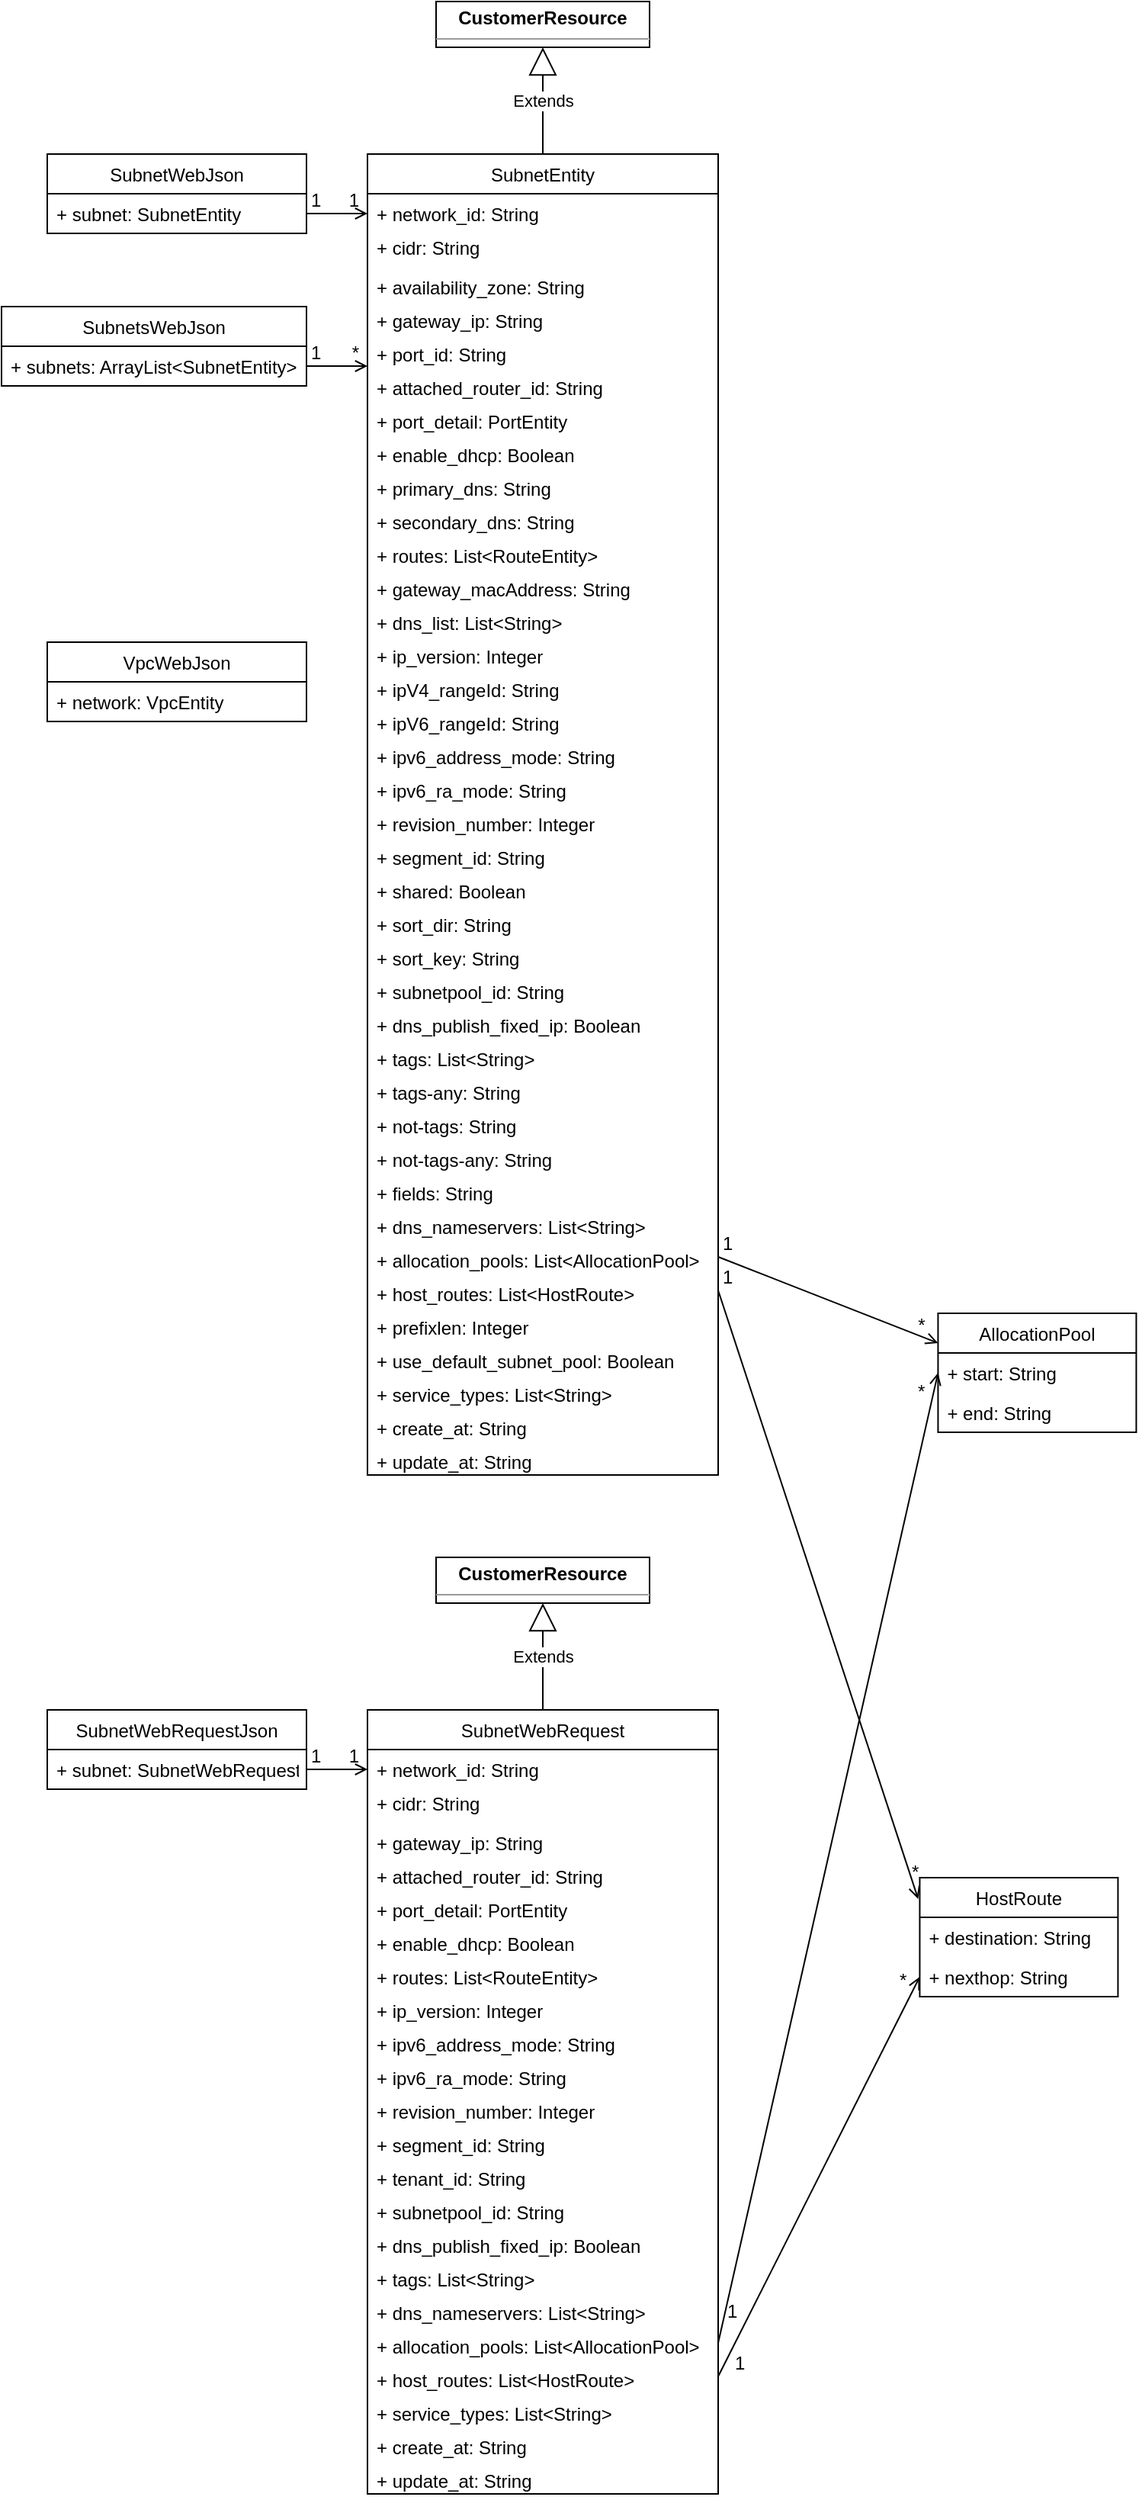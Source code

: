 <mxfile version="13.8.7" type="github">
  <diagram id="juzcoO5aMXoIAjG5bAuT" name="Page-1">
    <mxGraphModel dx="728" dy="665" grid="1" gridSize="10" guides="1" tooltips="1" connect="1" arrows="1" fold="1" page="1" pageScale="1" pageWidth="850" pageHeight="1100" math="0" shadow="0">
      <root>
        <mxCell id="0" />
        <mxCell id="1" parent="0" />
        <mxCell id="K4UiaTiZzuQG-6o3cde9-1" value="SubnetEntity" style="swimlane;fontStyle=0;childLayout=stackLayout;horizontal=1;startSize=26;fillColor=none;horizontalStack=0;resizeParent=1;resizeParentMax=0;resizeLast=0;collapsible=1;marginBottom=0;" parent="1" vertex="1">
          <mxGeometry x="290" y="120" width="230" height="866" as="geometry">
            <mxRectangle x="290" y="120" width="80" height="26" as="alternateBounds" />
          </mxGeometry>
        </mxCell>
        <mxCell id="K4UiaTiZzuQG-6o3cde9-4" value="+ network_id: String&#xa;" style="text;strokeColor=none;fillColor=none;align=left;verticalAlign=top;spacingLeft=4;spacingRight=4;overflow=hidden;rotatable=0;points=[[0,0.5],[1,0.5]];portConstraint=eastwest;" parent="K4UiaTiZzuQG-6o3cde9-1" vertex="1">
          <mxGeometry y="26" width="230" height="22" as="geometry" />
        </mxCell>
        <mxCell id="K4UiaTiZzuQG-6o3cde9-2" value="+ cidr: String" style="text;strokeColor=none;fillColor=none;align=left;verticalAlign=top;spacingLeft=4;spacingRight=4;overflow=hidden;rotatable=0;points=[[0,0.5],[1,0.5]];portConstraint=eastwest;" parent="K4UiaTiZzuQG-6o3cde9-1" vertex="1">
          <mxGeometry y="48" width="230" height="26" as="geometry" />
        </mxCell>
        <mxCell id="K4UiaTiZzuQG-6o3cde9-18" value="+ availability_zone: String&#xa;" style="text;strokeColor=none;fillColor=none;align=left;verticalAlign=top;spacingLeft=4;spacingRight=4;overflow=hidden;rotatable=0;points=[[0,0.5],[1,0.5]];portConstraint=eastwest;" parent="K4UiaTiZzuQG-6o3cde9-1" vertex="1">
          <mxGeometry y="74" width="230" height="22" as="geometry" />
        </mxCell>
        <mxCell id="K4UiaTiZzuQG-6o3cde9-17" value="+ gateway_ip: String&#xa;" style="text;strokeColor=none;fillColor=none;align=left;verticalAlign=top;spacingLeft=4;spacingRight=4;overflow=hidden;rotatable=0;points=[[0,0.5],[1,0.5]];portConstraint=eastwest;" parent="K4UiaTiZzuQG-6o3cde9-1" vertex="1">
          <mxGeometry y="96" width="230" height="22" as="geometry" />
        </mxCell>
        <mxCell id="K4UiaTiZzuQG-6o3cde9-5" value="+ port_id: String&#xa;" style="text;strokeColor=none;fillColor=none;align=left;verticalAlign=top;spacingLeft=4;spacingRight=4;overflow=hidden;rotatable=0;points=[[0,0.5],[1,0.5]];portConstraint=eastwest;" parent="K4UiaTiZzuQG-6o3cde9-1" vertex="1">
          <mxGeometry y="118" width="230" height="22" as="geometry" />
        </mxCell>
        <mxCell id="K4UiaTiZzuQG-6o3cde9-6" value="+ attached_router_id: String&#xa;" style="text;strokeColor=none;fillColor=none;align=left;verticalAlign=top;spacingLeft=4;spacingRight=4;overflow=hidden;rotatable=0;points=[[0,0.5],[1,0.5]];portConstraint=eastwest;" parent="K4UiaTiZzuQG-6o3cde9-1" vertex="1">
          <mxGeometry y="140" width="230" height="22" as="geometry" />
        </mxCell>
        <mxCell id="K4UiaTiZzuQG-6o3cde9-7" value="+ port_detail: PortEntity&#xa;" style="text;strokeColor=none;fillColor=none;align=left;verticalAlign=top;spacingLeft=4;spacingRight=4;overflow=hidden;rotatable=0;points=[[0,0.5],[1,0.5]];portConstraint=eastwest;" parent="K4UiaTiZzuQG-6o3cde9-1" vertex="1">
          <mxGeometry y="162" width="230" height="22" as="geometry" />
        </mxCell>
        <mxCell id="K4UiaTiZzuQG-6o3cde9-19" value="+ enable_dhcp: Boolean&#xa;" style="text;strokeColor=none;fillColor=none;align=left;verticalAlign=top;spacingLeft=4;spacingRight=4;overflow=hidden;rotatable=0;points=[[0,0.5],[1,0.5]];portConstraint=eastwest;" parent="K4UiaTiZzuQG-6o3cde9-1" vertex="1">
          <mxGeometry y="184" width="230" height="22" as="geometry" />
        </mxCell>
        <mxCell id="K4UiaTiZzuQG-6o3cde9-8" value="+ primary_dns: String&#xa;" style="text;strokeColor=none;fillColor=none;align=left;verticalAlign=top;spacingLeft=4;spacingRight=4;overflow=hidden;rotatable=0;points=[[0,0.5],[1,0.5]];portConstraint=eastwest;" parent="K4UiaTiZzuQG-6o3cde9-1" vertex="1">
          <mxGeometry y="206" width="230" height="22" as="geometry" />
        </mxCell>
        <mxCell id="K4UiaTiZzuQG-6o3cde9-9" value="+ secondary_dns: String&#xa;" style="text;strokeColor=none;fillColor=none;align=left;verticalAlign=top;spacingLeft=4;spacingRight=4;overflow=hidden;rotatable=0;points=[[0,0.5],[1,0.5]];portConstraint=eastwest;" parent="K4UiaTiZzuQG-6o3cde9-1" vertex="1">
          <mxGeometry y="228" width="230" height="22" as="geometry" />
        </mxCell>
        <mxCell id="K4UiaTiZzuQG-6o3cde9-10" value="+ routes: List&lt;RouteEntity&gt;&#xa;" style="text;strokeColor=none;fillColor=none;align=left;verticalAlign=top;spacingLeft=4;spacingRight=4;overflow=hidden;rotatable=0;points=[[0,0.5],[1,0.5]];portConstraint=eastwest;" parent="K4UiaTiZzuQG-6o3cde9-1" vertex="1">
          <mxGeometry y="250" width="230" height="22" as="geometry" />
        </mxCell>
        <mxCell id="K4UiaTiZzuQG-6o3cde9-11" value="+ gateway_macAddress: String&#xa;" style="text;strokeColor=none;fillColor=none;align=left;verticalAlign=top;spacingLeft=4;spacingRight=4;overflow=hidden;rotatable=0;points=[[0,0.5],[1,0.5]];portConstraint=eastwest;" parent="K4UiaTiZzuQG-6o3cde9-1" vertex="1">
          <mxGeometry y="272" width="230" height="22" as="geometry" />
        </mxCell>
        <mxCell id="K4UiaTiZzuQG-6o3cde9-12" value="+ dns_list: List&lt;String&gt;" style="text;strokeColor=none;fillColor=none;align=left;verticalAlign=top;spacingLeft=4;spacingRight=4;overflow=hidden;rotatable=0;points=[[0,0.5],[1,0.5]];portConstraint=eastwest;" parent="K4UiaTiZzuQG-6o3cde9-1" vertex="1">
          <mxGeometry y="294" width="230" height="22" as="geometry" />
        </mxCell>
        <mxCell id="K4UiaTiZzuQG-6o3cde9-13" value="+ ip_version: Integer&#xa;" style="text;strokeColor=none;fillColor=none;align=left;verticalAlign=top;spacingLeft=4;spacingRight=4;overflow=hidden;rotatable=0;points=[[0,0.5],[1,0.5]];portConstraint=eastwest;" parent="K4UiaTiZzuQG-6o3cde9-1" vertex="1">
          <mxGeometry y="316" width="230" height="22" as="geometry" />
        </mxCell>
        <mxCell id="K4UiaTiZzuQG-6o3cde9-14" value="+ ipV4_rangeId: String&#xa;" style="text;strokeColor=none;fillColor=none;align=left;verticalAlign=top;spacingLeft=4;spacingRight=4;overflow=hidden;rotatable=0;points=[[0,0.5],[1,0.5]];portConstraint=eastwest;" parent="K4UiaTiZzuQG-6o3cde9-1" vertex="1">
          <mxGeometry y="338" width="230" height="22" as="geometry" />
        </mxCell>
        <mxCell id="K4UiaTiZzuQG-6o3cde9-15" value="+ ipV6_rangeId: String&#xa;" style="text;strokeColor=none;fillColor=none;align=left;verticalAlign=top;spacingLeft=4;spacingRight=4;overflow=hidden;rotatable=0;points=[[0,0.5],[1,0.5]];portConstraint=eastwest;" parent="K4UiaTiZzuQG-6o3cde9-1" vertex="1">
          <mxGeometry y="360" width="230" height="22" as="geometry" />
        </mxCell>
        <mxCell id="K4UiaTiZzuQG-6o3cde9-16" value="+ ipv6_address_mode: String&#xa;" style="text;strokeColor=none;fillColor=none;align=left;verticalAlign=top;spacingLeft=4;spacingRight=4;overflow=hidden;rotatable=0;points=[[0,0.5],[1,0.5]];portConstraint=eastwest;" parent="K4UiaTiZzuQG-6o3cde9-1" vertex="1">
          <mxGeometry y="382" width="230" height="22" as="geometry" />
        </mxCell>
        <mxCell id="K4UiaTiZzuQG-6o3cde9-20" value="+ ipv6_ra_mode: String&#xa;" style="text;strokeColor=none;fillColor=none;align=left;verticalAlign=top;spacingLeft=4;spacingRight=4;overflow=hidden;rotatable=0;points=[[0,0.5],[1,0.5]];portConstraint=eastwest;" parent="K4UiaTiZzuQG-6o3cde9-1" vertex="1">
          <mxGeometry y="404" width="230" height="22" as="geometry" />
        </mxCell>
        <mxCell id="K4UiaTiZzuQG-6o3cde9-21" value="+ revision_number: Integer&#xa;" style="text;strokeColor=none;fillColor=none;align=left;verticalAlign=top;spacingLeft=4;spacingRight=4;overflow=hidden;rotatable=0;points=[[0,0.5],[1,0.5]];portConstraint=eastwest;" parent="K4UiaTiZzuQG-6o3cde9-1" vertex="1">
          <mxGeometry y="426" width="230" height="22" as="geometry" />
        </mxCell>
        <mxCell id="K4UiaTiZzuQG-6o3cde9-26" value="+ segment_id: String&#xa;" style="text;strokeColor=none;fillColor=none;align=left;verticalAlign=top;spacingLeft=4;spacingRight=4;overflow=hidden;rotatable=0;points=[[0,0.5],[1,0.5]];portConstraint=eastwest;" parent="K4UiaTiZzuQG-6o3cde9-1" vertex="1">
          <mxGeometry y="448" width="230" height="22" as="geometry" />
        </mxCell>
        <mxCell id="K4UiaTiZzuQG-6o3cde9-25" value="+ shared: Boolean&#xa;" style="text;strokeColor=none;fillColor=none;align=left;verticalAlign=top;spacingLeft=4;spacingRight=4;overflow=hidden;rotatable=0;points=[[0,0.5],[1,0.5]];portConstraint=eastwest;" parent="K4UiaTiZzuQG-6o3cde9-1" vertex="1">
          <mxGeometry y="470" width="230" height="22" as="geometry" />
        </mxCell>
        <mxCell id="K4UiaTiZzuQG-6o3cde9-27" value="+ sort_dir: String" style="text;strokeColor=none;fillColor=none;align=left;verticalAlign=top;spacingLeft=4;spacingRight=4;overflow=hidden;rotatable=0;points=[[0,0.5],[1,0.5]];portConstraint=eastwest;" parent="K4UiaTiZzuQG-6o3cde9-1" vertex="1">
          <mxGeometry y="492" width="230" height="22" as="geometry" />
        </mxCell>
        <mxCell id="xZllou36-TDd7HDFL2I0-1" value="+ sort_key: String" style="text;strokeColor=none;fillColor=none;align=left;verticalAlign=top;spacingLeft=4;spacingRight=4;overflow=hidden;rotatable=0;points=[[0,0.5],[1,0.5]];portConstraint=eastwest;" vertex="1" parent="K4UiaTiZzuQG-6o3cde9-1">
          <mxGeometry y="514" width="230" height="22" as="geometry" />
        </mxCell>
        <mxCell id="K4UiaTiZzuQG-6o3cde9-28" value="+ subnetpool_id: String" style="text;strokeColor=none;fillColor=none;align=left;verticalAlign=top;spacingLeft=4;spacingRight=4;overflow=hidden;rotatable=0;points=[[0,0.5],[1,0.5]];portConstraint=eastwest;" parent="K4UiaTiZzuQG-6o3cde9-1" vertex="1">
          <mxGeometry y="536" width="230" height="22" as="geometry" />
        </mxCell>
        <mxCell id="xZllou36-TDd7HDFL2I0-2" value="+ dns_publish_fixed_ip: Boolean&#xa;" style="text;strokeColor=none;fillColor=none;align=left;verticalAlign=top;spacingLeft=4;spacingRight=4;overflow=hidden;rotatable=0;points=[[0,0.5],[1,0.5]];portConstraint=eastwest;" vertex="1" parent="K4UiaTiZzuQG-6o3cde9-1">
          <mxGeometry y="558" width="230" height="22" as="geometry" />
        </mxCell>
        <mxCell id="K4UiaTiZzuQG-6o3cde9-22" value="+ tags: List&lt;String&gt;&#xa;" style="text;strokeColor=none;fillColor=none;align=left;verticalAlign=top;spacingLeft=4;spacingRight=4;overflow=hidden;rotatable=0;points=[[0,0.5],[1,0.5]];portConstraint=eastwest;" parent="K4UiaTiZzuQG-6o3cde9-1" vertex="1">
          <mxGeometry y="580" width="230" height="22" as="geometry" />
        </mxCell>
        <mxCell id="xZllou36-TDd7HDFL2I0-3" value="+ tags-any: String&#xa;" style="text;strokeColor=none;fillColor=none;align=left;verticalAlign=top;spacingLeft=4;spacingRight=4;overflow=hidden;rotatable=0;points=[[0,0.5],[1,0.5]];portConstraint=eastwest;" vertex="1" parent="K4UiaTiZzuQG-6o3cde9-1">
          <mxGeometry y="602" width="230" height="22" as="geometry" />
        </mxCell>
        <mxCell id="xZllou36-TDd7HDFL2I0-4" value="+ not-tags: String&#xa;" style="text;strokeColor=none;fillColor=none;align=left;verticalAlign=top;spacingLeft=4;spacingRight=4;overflow=hidden;rotatable=0;points=[[0,0.5],[1,0.5]];portConstraint=eastwest;" vertex="1" parent="K4UiaTiZzuQG-6o3cde9-1">
          <mxGeometry y="624" width="230" height="22" as="geometry" />
        </mxCell>
        <mxCell id="xZllou36-TDd7HDFL2I0-5" value="+ not-tags-any: String&#xa;" style="text;strokeColor=none;fillColor=none;align=left;verticalAlign=top;spacingLeft=4;spacingRight=4;overflow=hidden;rotatable=0;points=[[0,0.5],[1,0.5]];portConstraint=eastwest;" vertex="1" parent="K4UiaTiZzuQG-6o3cde9-1">
          <mxGeometry y="646" width="230" height="22" as="geometry" />
        </mxCell>
        <mxCell id="xZllou36-TDd7HDFL2I0-6" value="+ fields: String&#xa;" style="text;strokeColor=none;fillColor=none;align=left;verticalAlign=top;spacingLeft=4;spacingRight=4;overflow=hidden;rotatable=0;points=[[0,0.5],[1,0.5]];portConstraint=eastwest;" vertex="1" parent="K4UiaTiZzuQG-6o3cde9-1">
          <mxGeometry y="668" width="230" height="22" as="geometry" />
        </mxCell>
        <mxCell id="xZllou36-TDd7HDFL2I0-7" value="+ dns_nameservers: List&lt;String&gt;&#xa;" style="text;strokeColor=none;fillColor=none;align=left;verticalAlign=top;spacingLeft=4;spacingRight=4;overflow=hidden;rotatable=0;points=[[0,0.5],[1,0.5]];portConstraint=eastwest;" vertex="1" parent="K4UiaTiZzuQG-6o3cde9-1">
          <mxGeometry y="690" width="230" height="22" as="geometry" />
        </mxCell>
        <mxCell id="xZllou36-TDd7HDFL2I0-8" value="+ allocation_pools: List&lt;AllocationPool&gt;&#xa;" style="text;strokeColor=none;fillColor=none;align=left;verticalAlign=top;spacingLeft=4;spacingRight=4;overflow=hidden;rotatable=0;points=[[0,0.5],[1,0.5]];portConstraint=eastwest;" vertex="1" parent="K4UiaTiZzuQG-6o3cde9-1">
          <mxGeometry y="712" width="230" height="22" as="geometry" />
        </mxCell>
        <mxCell id="xZllou36-TDd7HDFL2I0-9" value="+ host_routes: List&lt;HostRoute&gt;&#xa;" style="text;strokeColor=none;fillColor=none;align=left;verticalAlign=top;spacingLeft=4;spacingRight=4;overflow=hidden;rotatable=0;points=[[0,0.5],[1,0.5]];portConstraint=eastwest;" vertex="1" parent="K4UiaTiZzuQG-6o3cde9-1">
          <mxGeometry y="734" width="230" height="22" as="geometry" />
        </mxCell>
        <mxCell id="xZllou36-TDd7HDFL2I0-10" value="+ prefixlen: Integer&#xa;" style="text;strokeColor=none;fillColor=none;align=left;verticalAlign=top;spacingLeft=4;spacingRight=4;overflow=hidden;rotatable=0;points=[[0,0.5],[1,0.5]];portConstraint=eastwest;" vertex="1" parent="K4UiaTiZzuQG-6o3cde9-1">
          <mxGeometry y="756" width="230" height="22" as="geometry" />
        </mxCell>
        <mxCell id="xZllou36-TDd7HDFL2I0-11" value="+ use_default_subnet_pool: Boolean&#xa;" style="text;strokeColor=none;fillColor=none;align=left;verticalAlign=top;spacingLeft=4;spacingRight=4;overflow=hidden;rotatable=0;points=[[0,0.5],[1,0.5]];portConstraint=eastwest;" vertex="1" parent="K4UiaTiZzuQG-6o3cde9-1">
          <mxGeometry y="778" width="230" height="22" as="geometry" />
        </mxCell>
        <mxCell id="xZllou36-TDd7HDFL2I0-12" value="+ service_types: List&lt;String&gt;&#xa;" style="text;strokeColor=none;fillColor=none;align=left;verticalAlign=top;spacingLeft=4;spacingRight=4;overflow=hidden;rotatable=0;points=[[0,0.5],[1,0.5]];portConstraint=eastwest;" vertex="1" parent="K4UiaTiZzuQG-6o3cde9-1">
          <mxGeometry y="800" width="230" height="22" as="geometry" />
        </mxCell>
        <mxCell id="K4UiaTiZzuQG-6o3cde9-23" value="+ create_at: String&#xa;" style="text;strokeColor=none;fillColor=none;align=left;verticalAlign=top;spacingLeft=4;spacingRight=4;overflow=hidden;rotatable=0;points=[[0,0.5],[1,0.5]];portConstraint=eastwest;" parent="K4UiaTiZzuQG-6o3cde9-1" vertex="1">
          <mxGeometry y="822" width="230" height="22" as="geometry" />
        </mxCell>
        <mxCell id="K4UiaTiZzuQG-6o3cde9-24" value="+ update_at: String&#xa;" style="text;strokeColor=none;fillColor=none;align=left;verticalAlign=top;spacingLeft=4;spacingRight=4;overflow=hidden;rotatable=0;points=[[0,0.5],[1,0.5]];portConstraint=eastwest;" parent="K4UiaTiZzuQG-6o3cde9-1" vertex="1">
          <mxGeometry y="844" width="230" height="22" as="geometry" />
        </mxCell>
        <mxCell id="K4UiaTiZzuQG-6o3cde9-29" value="AllocationPool" style="swimlane;fontStyle=0;childLayout=stackLayout;horizontal=1;startSize=26;fillColor=none;horizontalStack=0;resizeParent=1;resizeParentMax=0;resizeLast=0;collapsible=1;marginBottom=0;" parent="1" vertex="1">
          <mxGeometry x="664.21" y="880" width="130" height="78" as="geometry">
            <mxRectangle x="530" y="300" width="130" height="26" as="alternateBounds" />
          </mxGeometry>
        </mxCell>
        <mxCell id="K4UiaTiZzuQG-6o3cde9-30" value="+ start: String" style="text;strokeColor=none;fillColor=none;align=left;verticalAlign=top;spacingLeft=4;spacingRight=4;overflow=hidden;rotatable=0;points=[[0,0.5],[1,0.5]];portConstraint=eastwest;" parent="K4UiaTiZzuQG-6o3cde9-29" vertex="1">
          <mxGeometry y="26" width="130" height="26" as="geometry" />
        </mxCell>
        <mxCell id="K4UiaTiZzuQG-6o3cde9-31" value="+ end: String" style="text;strokeColor=none;fillColor=none;align=left;verticalAlign=top;spacingLeft=4;spacingRight=4;overflow=hidden;rotatable=0;points=[[0,0.5],[1,0.5]];portConstraint=eastwest;" parent="K4UiaTiZzuQG-6o3cde9-29" vertex="1">
          <mxGeometry y="52" width="130" height="26" as="geometry" />
        </mxCell>
        <mxCell id="K4UiaTiZzuQG-6o3cde9-33" value="Extends" style="endArrow=block;endSize=16;endFill=0;html=1;exitX=0.5;exitY=0;exitDx=0;exitDy=0;entryX=0.5;entryY=1;entryDx=0;entryDy=0;" parent="1" source="K4UiaTiZzuQG-6o3cde9-1" edge="1" target="K4UiaTiZzuQG-6o3cde9-47">
          <mxGeometry width="160" relative="1" as="geometry">
            <mxPoint x="300" y="30" as="sourcePoint" />
            <mxPoint x="405" y="40" as="targetPoint" />
          </mxGeometry>
        </mxCell>
        <mxCell id="K4UiaTiZzuQG-6o3cde9-37" value="SubnetWebJson" style="swimlane;fontStyle=0;childLayout=stackLayout;horizontal=1;startSize=26;fillColor=none;horizontalStack=0;resizeParent=1;resizeParentMax=0;resizeLast=0;collapsible=1;marginBottom=0;" parent="1" vertex="1">
          <mxGeometry x="80" y="120" width="170" height="52" as="geometry" />
        </mxCell>
        <mxCell id="K4UiaTiZzuQG-6o3cde9-38" value="+ subnet: SubnetEntity" style="text;strokeColor=none;fillColor=none;align=left;verticalAlign=top;spacingLeft=4;spacingRight=4;overflow=hidden;rotatable=0;points=[[0,0.5],[1,0.5]];portConstraint=eastwest;" parent="K4UiaTiZzuQG-6o3cde9-37" vertex="1">
          <mxGeometry y="26" width="170" height="26" as="geometry" />
        </mxCell>
        <mxCell id="K4UiaTiZzuQG-6o3cde9-39" value="" style="endArrow=open;shadow=0;strokeWidth=1;rounded=0;endFill=1;edgeStyle=elbowEdgeStyle;elbow=vertical;" parent="1" source="K4UiaTiZzuQG-6o3cde9-38" target="K4UiaTiZzuQG-6o3cde9-1" edge="1">
          <mxGeometry x="0.5" y="41" relative="1" as="geometry">
            <mxPoint x="160" y="200" as="sourcePoint" />
            <mxPoint x="260" y="200" as="targetPoint" />
            <mxPoint x="-40" y="32" as="offset" />
            <Array as="points">
              <mxPoint x="260" y="159" />
              <mxPoint x="250" y="180" />
              <mxPoint x="270" y="159" />
              <mxPoint x="260" y="139" />
              <mxPoint x="280" y="85" />
            </Array>
          </mxGeometry>
        </mxCell>
        <mxCell id="K4UiaTiZzuQG-6o3cde9-40" value="1" style="resizable=0;align=left;verticalAlign=bottom;labelBackgroundColor=none;fontSize=12;" parent="K4UiaTiZzuQG-6o3cde9-39" connectable="0" vertex="1">
          <mxGeometry x="-1" relative="1" as="geometry">
            <mxPoint x="1" as="offset" />
          </mxGeometry>
        </mxCell>
        <mxCell id="K4UiaTiZzuQG-6o3cde9-41" value="1" style="resizable=0;align=right;verticalAlign=bottom;labelBackgroundColor=none;fontSize=12;" parent="K4UiaTiZzuQG-6o3cde9-39" connectable="0" vertex="1">
          <mxGeometry x="1" relative="1" as="geometry">
            <mxPoint x="-4" as="offset" />
          </mxGeometry>
        </mxCell>
        <mxCell id="K4UiaTiZzuQG-6o3cde9-42" value="VpcWebJson" style="swimlane;fontStyle=0;childLayout=stackLayout;horizontal=1;startSize=26;fillColor=none;horizontalStack=0;resizeParent=1;resizeParentMax=0;resizeLast=0;collapsible=1;marginBottom=0;" parent="1" vertex="1">
          <mxGeometry x="80" y="440" width="170" height="52" as="geometry" />
        </mxCell>
        <mxCell id="K4UiaTiZzuQG-6o3cde9-43" value="+ network: VpcEntity" style="text;strokeColor=none;fillColor=none;align=left;verticalAlign=top;spacingLeft=4;spacingRight=4;overflow=hidden;rotatable=0;points=[[0,0.5],[1,0.5]];portConstraint=eastwest;" parent="K4UiaTiZzuQG-6o3cde9-42" vertex="1">
          <mxGeometry y="26" width="170" height="26" as="geometry" />
        </mxCell>
        <mxCell id="K4UiaTiZzuQG-6o3cde9-47" value="&lt;p style=&quot;margin: 0px ; margin-top: 4px ; text-align: center&quot;&gt;&lt;b&gt;CustomerResource&lt;/b&gt;&lt;/p&gt;&lt;hr size=&quot;1&quot;&gt;&lt;div style=&quot;height: 2px&quot;&gt;&lt;/div&gt;" style="verticalAlign=top;align=left;overflow=fill;fontSize=12;fontFamily=Helvetica;html=1;" parent="1" vertex="1">
          <mxGeometry x="335" y="20" width="140" height="30" as="geometry" />
        </mxCell>
        <mxCell id="K4UiaTiZzuQG-6o3cde9-48" value="SubnetsWebJson" style="swimlane;fontStyle=0;childLayout=stackLayout;horizontal=1;startSize=26;fillColor=none;horizontalStack=0;resizeParent=1;resizeParentMax=0;resizeLast=0;collapsible=1;marginBottom=0;" parent="1" vertex="1">
          <mxGeometry x="50" y="220" width="200" height="52" as="geometry" />
        </mxCell>
        <mxCell id="K4UiaTiZzuQG-6o3cde9-49" value="+ subnets: ArrayList&lt;SubnetEntity&gt;" style="text;strokeColor=none;fillColor=none;align=left;verticalAlign=top;spacingLeft=4;spacingRight=4;overflow=hidden;rotatable=0;points=[[0,0.5],[1,0.5]];portConstraint=eastwest;" parent="K4UiaTiZzuQG-6o3cde9-48" vertex="1">
          <mxGeometry y="26" width="200" height="26" as="geometry" />
        </mxCell>
        <mxCell id="xZllou36-TDd7HDFL2I0-13" value="" style="endArrow=open;shadow=0;strokeWidth=1;rounded=0;endFill=1;edgeStyle=elbowEdgeStyle;elbow=vertical;" edge="1" parent="1" source="K4UiaTiZzuQG-6o3cde9-49" target="K4UiaTiZzuQG-6o3cde9-1">
          <mxGeometry x="0.5" y="41" relative="1" as="geometry">
            <mxPoint x="260" y="169" as="sourcePoint" />
            <mxPoint x="300" y="169" as="targetPoint" />
            <mxPoint x="-40" y="32" as="offset" />
            <Array as="points">
              <mxPoint x="280" y="259" />
              <mxPoint x="260" y="190" />
              <mxPoint x="280" y="169" />
              <mxPoint x="270" y="149" />
              <mxPoint x="290" y="95" />
            </Array>
          </mxGeometry>
        </mxCell>
        <mxCell id="xZllou36-TDd7HDFL2I0-14" value="1" style="resizable=0;align=left;verticalAlign=bottom;labelBackgroundColor=none;fontSize=12;" connectable="0" vertex="1" parent="xZllou36-TDd7HDFL2I0-13">
          <mxGeometry x="-1" relative="1" as="geometry">
            <mxPoint x="1" as="offset" />
          </mxGeometry>
        </mxCell>
        <mxCell id="xZllou36-TDd7HDFL2I0-15" value="*" style="resizable=0;align=right;verticalAlign=bottom;labelBackgroundColor=none;fontSize=12;" connectable="0" vertex="1" parent="xZllou36-TDd7HDFL2I0-13">
          <mxGeometry x="1" relative="1" as="geometry">
            <mxPoint x="-4" as="offset" />
          </mxGeometry>
        </mxCell>
        <mxCell id="xZllou36-TDd7HDFL2I0-16" value="" style="endArrow=open;shadow=0;strokeWidth=1;rounded=0;endFill=1;elbow=vertical;exitX=1;exitY=0.5;exitDx=0;exitDy=0;entryX=0;entryY=0.25;entryDx=0;entryDy=0;" edge="1" parent="1" source="xZllou36-TDd7HDFL2I0-8" target="K4UiaTiZzuQG-6o3cde9-29">
          <mxGeometry x="0.5" y="41" relative="1" as="geometry">
            <mxPoint x="530" y="870" as="sourcePoint" />
            <mxPoint x="570" y="870" as="targetPoint" />
            <mxPoint x="-40" y="32" as="offset" />
          </mxGeometry>
        </mxCell>
        <mxCell id="xZllou36-TDd7HDFL2I0-17" value="1" style="resizable=0;align=left;verticalAlign=bottom;labelBackgroundColor=none;fontSize=12;" connectable="0" vertex="1" parent="xZllou36-TDd7HDFL2I0-16">
          <mxGeometry x="-1" relative="1" as="geometry">
            <mxPoint x="1" as="offset" />
          </mxGeometry>
        </mxCell>
        <mxCell id="xZllou36-TDd7HDFL2I0-18" value="*" style="resizable=0;align=right;verticalAlign=bottom;labelBackgroundColor=none;fontSize=12;" connectable="0" vertex="1" parent="xZllou36-TDd7HDFL2I0-16">
          <mxGeometry x="1" relative="1" as="geometry">
            <mxPoint x="-7" y="-3" as="offset" />
          </mxGeometry>
        </mxCell>
        <mxCell id="xZllou36-TDd7HDFL2I0-19" value="HostRoute" style="swimlane;fontStyle=0;childLayout=stackLayout;horizontal=1;startSize=26;fillColor=none;horizontalStack=0;resizeParent=1;resizeParentMax=0;resizeLast=0;collapsible=1;marginBottom=0;" vertex="1" parent="1">
          <mxGeometry x="652.21" y="1250" width="130" height="78" as="geometry">
            <mxRectangle x="530" y="300" width="130" height="26" as="alternateBounds" />
          </mxGeometry>
        </mxCell>
        <mxCell id="xZllou36-TDd7HDFL2I0-20" value="+ destination: String" style="text;strokeColor=none;fillColor=none;align=left;verticalAlign=top;spacingLeft=4;spacingRight=4;overflow=hidden;rotatable=0;points=[[0,0.5],[1,0.5]];portConstraint=eastwest;" vertex="1" parent="xZllou36-TDd7HDFL2I0-19">
          <mxGeometry y="26" width="130" height="26" as="geometry" />
        </mxCell>
        <mxCell id="xZllou36-TDd7HDFL2I0-21" value="+ nexthop: String" style="text;strokeColor=none;fillColor=none;align=left;verticalAlign=top;spacingLeft=4;spacingRight=4;overflow=hidden;rotatable=0;points=[[0,0.5],[1,0.5]];portConstraint=eastwest;" vertex="1" parent="xZllou36-TDd7HDFL2I0-19">
          <mxGeometry y="52" width="130" height="26" as="geometry" />
        </mxCell>
        <mxCell id="xZllou36-TDd7HDFL2I0-22" value="" style="endArrow=open;shadow=0;strokeWidth=1;rounded=0;endFill=1;elbow=vertical;entryX=-0.008;entryY=0.179;entryDx=0;entryDy=0;entryPerimeter=0;exitX=1;exitY=0.5;exitDx=0;exitDy=0;" edge="1" parent="1" target="xZllou36-TDd7HDFL2I0-19" source="xZllou36-TDd7HDFL2I0-9">
          <mxGeometry x="0.5" y="41" relative="1" as="geometry">
            <mxPoint x="520" y="941" as="sourcePoint" />
            <mxPoint x="570" y="968" as="targetPoint" />
            <mxPoint x="-40" y="32" as="offset" />
          </mxGeometry>
        </mxCell>
        <mxCell id="xZllou36-TDd7HDFL2I0-23" value="1" style="resizable=0;align=left;verticalAlign=bottom;labelBackgroundColor=none;fontSize=12;" connectable="0" vertex="1" parent="xZllou36-TDd7HDFL2I0-22">
          <mxGeometry x="-1" relative="1" as="geometry">
            <mxPoint x="1" as="offset" />
          </mxGeometry>
        </mxCell>
        <mxCell id="xZllou36-TDd7HDFL2I0-24" value="*" style="resizable=0;align=right;verticalAlign=bottom;labelBackgroundColor=none;fontSize=12;" connectable="0" vertex="1" parent="xZllou36-TDd7HDFL2I0-22">
          <mxGeometry x="1" relative="1" as="geometry">
            <mxPoint x="2" y="-9" as="offset" />
          </mxGeometry>
        </mxCell>
        <mxCell id="xZllou36-TDd7HDFL2I0-35" value="Extends" style="endArrow=block;endSize=16;endFill=0;html=1;exitX=0.5;exitY=0;exitDx=0;exitDy=0;entryX=0.5;entryY=1;entryDx=0;entryDy=0;" edge="1" parent="1" target="xZllou36-TDd7HDFL2I0-41">
          <mxGeometry width="160" relative="1" as="geometry">
            <mxPoint x="405" y="1140" as="sourcePoint" />
            <mxPoint x="405" y="1060" as="targetPoint" />
          </mxGeometry>
        </mxCell>
        <mxCell id="xZllou36-TDd7HDFL2I0-36" value="SubnetWebRequestJson" style="swimlane;fontStyle=0;childLayout=stackLayout;horizontal=1;startSize=26;fillColor=none;horizontalStack=0;resizeParent=1;resizeParentMax=0;resizeLast=0;collapsible=1;marginBottom=0;" vertex="1" parent="1">
          <mxGeometry x="80" y="1140" width="170" height="52" as="geometry" />
        </mxCell>
        <mxCell id="xZllou36-TDd7HDFL2I0-37" value="+ subnet: SubnetWebRequest" style="text;strokeColor=none;fillColor=none;align=left;verticalAlign=top;spacingLeft=4;spacingRight=4;overflow=hidden;rotatable=0;points=[[0,0.5],[1,0.5]];portConstraint=eastwest;" vertex="1" parent="xZllou36-TDd7HDFL2I0-36">
          <mxGeometry y="26" width="170" height="26" as="geometry" />
        </mxCell>
        <mxCell id="xZllou36-TDd7HDFL2I0-38" value="" style="endArrow=open;shadow=0;strokeWidth=1;rounded=0;endFill=1;edgeStyle=elbowEdgeStyle;elbow=vertical;" edge="1" parent="1" source="xZllou36-TDd7HDFL2I0-37">
          <mxGeometry x="0.5" y="41" relative="1" as="geometry">
            <mxPoint x="160" y="1220" as="sourcePoint" />
            <mxPoint x="290" y="1179" as="targetPoint" />
            <mxPoint x="-40" y="32" as="offset" />
            <Array as="points">
              <mxPoint x="260" y="1179" />
              <mxPoint x="250" y="1200" />
              <mxPoint x="270" y="1179" />
              <mxPoint x="260" y="1159" />
              <mxPoint x="280" y="1105" />
            </Array>
          </mxGeometry>
        </mxCell>
        <mxCell id="xZllou36-TDd7HDFL2I0-39" value="1" style="resizable=0;align=left;verticalAlign=bottom;labelBackgroundColor=none;fontSize=12;" connectable="0" vertex="1" parent="xZllou36-TDd7HDFL2I0-38">
          <mxGeometry x="-1" relative="1" as="geometry">
            <mxPoint x="1" as="offset" />
          </mxGeometry>
        </mxCell>
        <mxCell id="xZllou36-TDd7HDFL2I0-40" value="1" style="resizable=0;align=right;verticalAlign=bottom;labelBackgroundColor=none;fontSize=12;" connectable="0" vertex="1" parent="xZllou36-TDd7HDFL2I0-38">
          <mxGeometry x="1" relative="1" as="geometry">
            <mxPoint x="-4" as="offset" />
          </mxGeometry>
        </mxCell>
        <mxCell id="xZllou36-TDd7HDFL2I0-41" value="&lt;p style=&quot;margin: 0px ; margin-top: 4px ; text-align: center&quot;&gt;&lt;b&gt;CustomerResource&lt;/b&gt;&lt;/p&gt;&lt;hr size=&quot;1&quot;&gt;&lt;div style=&quot;height: 2px&quot;&gt;&lt;/div&gt;" style="verticalAlign=top;align=left;overflow=fill;fontSize=12;fontFamily=Helvetica;html=1;" vertex="1" parent="1">
          <mxGeometry x="335" y="1040" width="140" height="30" as="geometry" />
        </mxCell>
        <mxCell id="xZllou36-TDd7HDFL2I0-45" value="SubnetWebRequest" style="swimlane;fontStyle=0;childLayout=stackLayout;horizontal=1;startSize=26;fillColor=none;horizontalStack=0;resizeParent=1;resizeParentMax=0;resizeLast=0;collapsible=1;marginBottom=0;" vertex="1" parent="1">
          <mxGeometry x="290" y="1140" width="230" height="514" as="geometry">
            <mxRectangle x="290" y="120" width="80" height="26" as="alternateBounds" />
          </mxGeometry>
        </mxCell>
        <mxCell id="xZllou36-TDd7HDFL2I0-46" value="+ network_id: String&#xa;" style="text;strokeColor=none;fillColor=none;align=left;verticalAlign=top;spacingLeft=4;spacingRight=4;overflow=hidden;rotatable=0;points=[[0,0.5],[1,0.5]];portConstraint=eastwest;" vertex="1" parent="xZllou36-TDd7HDFL2I0-45">
          <mxGeometry y="26" width="230" height="22" as="geometry" />
        </mxCell>
        <mxCell id="xZllou36-TDd7HDFL2I0-47" value="+ cidr: String" style="text;strokeColor=none;fillColor=none;align=left;verticalAlign=top;spacingLeft=4;spacingRight=4;overflow=hidden;rotatable=0;points=[[0,0.5],[1,0.5]];portConstraint=eastwest;" vertex="1" parent="xZllou36-TDd7HDFL2I0-45">
          <mxGeometry y="48" width="230" height="26" as="geometry" />
        </mxCell>
        <mxCell id="xZllou36-TDd7HDFL2I0-49" value="+ gateway_ip: String&#xa;" style="text;strokeColor=none;fillColor=none;align=left;verticalAlign=top;spacingLeft=4;spacingRight=4;overflow=hidden;rotatable=0;points=[[0,0.5],[1,0.5]];portConstraint=eastwest;" vertex="1" parent="xZllou36-TDd7HDFL2I0-45">
          <mxGeometry y="74" width="230" height="22" as="geometry" />
        </mxCell>
        <mxCell id="xZllou36-TDd7HDFL2I0-51" value="+ attached_router_id: String&#xa;" style="text;strokeColor=none;fillColor=none;align=left;verticalAlign=top;spacingLeft=4;spacingRight=4;overflow=hidden;rotatable=0;points=[[0,0.5],[1,0.5]];portConstraint=eastwest;" vertex="1" parent="xZllou36-TDd7HDFL2I0-45">
          <mxGeometry y="96" width="230" height="22" as="geometry" />
        </mxCell>
        <mxCell id="xZllou36-TDd7HDFL2I0-52" value="+ port_detail: PortEntity&#xa;" style="text;strokeColor=none;fillColor=none;align=left;verticalAlign=top;spacingLeft=4;spacingRight=4;overflow=hidden;rotatable=0;points=[[0,0.5],[1,0.5]];portConstraint=eastwest;" vertex="1" parent="xZllou36-TDd7HDFL2I0-45">
          <mxGeometry y="118" width="230" height="22" as="geometry" />
        </mxCell>
        <mxCell id="xZllou36-TDd7HDFL2I0-53" value="+ enable_dhcp: Boolean&#xa;" style="text;strokeColor=none;fillColor=none;align=left;verticalAlign=top;spacingLeft=4;spacingRight=4;overflow=hidden;rotatable=0;points=[[0,0.5],[1,0.5]];portConstraint=eastwest;" vertex="1" parent="xZllou36-TDd7HDFL2I0-45">
          <mxGeometry y="140" width="230" height="22" as="geometry" />
        </mxCell>
        <mxCell id="xZllou36-TDd7HDFL2I0-56" value="+ routes: List&lt;RouteEntity&gt;&#xa;" style="text;strokeColor=none;fillColor=none;align=left;verticalAlign=top;spacingLeft=4;spacingRight=4;overflow=hidden;rotatable=0;points=[[0,0.5],[1,0.5]];portConstraint=eastwest;" vertex="1" parent="xZllou36-TDd7HDFL2I0-45">
          <mxGeometry y="162" width="230" height="22" as="geometry" />
        </mxCell>
        <mxCell id="xZllou36-TDd7HDFL2I0-59" value="+ ip_version: Integer&#xa;" style="text;strokeColor=none;fillColor=none;align=left;verticalAlign=top;spacingLeft=4;spacingRight=4;overflow=hidden;rotatable=0;points=[[0,0.5],[1,0.5]];portConstraint=eastwest;" vertex="1" parent="xZllou36-TDd7HDFL2I0-45">
          <mxGeometry y="184" width="230" height="22" as="geometry" />
        </mxCell>
        <mxCell id="xZllou36-TDd7HDFL2I0-61" value="+ ipv6_address_mode: String&#xa;" style="text;strokeColor=none;fillColor=none;align=left;verticalAlign=top;spacingLeft=4;spacingRight=4;overflow=hidden;rotatable=0;points=[[0,0.5],[1,0.5]];portConstraint=eastwest;" vertex="1" parent="xZllou36-TDd7HDFL2I0-45">
          <mxGeometry y="206" width="230" height="22" as="geometry" />
        </mxCell>
        <mxCell id="xZllou36-TDd7HDFL2I0-63" value="+ ipv6_ra_mode: String&#xa;" style="text;strokeColor=none;fillColor=none;align=left;verticalAlign=top;spacingLeft=4;spacingRight=4;overflow=hidden;rotatable=0;points=[[0,0.5],[1,0.5]];portConstraint=eastwest;" vertex="1" parent="xZllou36-TDd7HDFL2I0-45">
          <mxGeometry y="228" width="230" height="22" as="geometry" />
        </mxCell>
        <mxCell id="xZllou36-TDd7HDFL2I0-64" value="+ revision_number: Integer&#xa;" style="text;strokeColor=none;fillColor=none;align=left;verticalAlign=top;spacingLeft=4;spacingRight=4;overflow=hidden;rotatable=0;points=[[0,0.5],[1,0.5]];portConstraint=eastwest;" vertex="1" parent="xZllou36-TDd7HDFL2I0-45">
          <mxGeometry y="250" width="230" height="22" as="geometry" />
        </mxCell>
        <mxCell id="xZllou36-TDd7HDFL2I0-65" value="+ segment_id: String&#xa;" style="text;strokeColor=none;fillColor=none;align=left;verticalAlign=top;spacingLeft=4;spacingRight=4;overflow=hidden;rotatable=0;points=[[0,0.5],[1,0.5]];portConstraint=eastwest;" vertex="1" parent="xZllou36-TDd7HDFL2I0-45">
          <mxGeometry y="272" width="230" height="22" as="geometry" />
        </mxCell>
        <mxCell id="xZllou36-TDd7HDFL2I0-66" value="+ tenant_id: String&#xa;" style="text;strokeColor=none;fillColor=none;align=left;verticalAlign=top;spacingLeft=4;spacingRight=4;overflow=hidden;rotatable=0;points=[[0,0.5],[1,0.5]];portConstraint=eastwest;" vertex="1" parent="xZllou36-TDd7HDFL2I0-45">
          <mxGeometry y="294" width="230" height="22" as="geometry" />
        </mxCell>
        <mxCell id="xZllou36-TDd7HDFL2I0-69" value="+ subnetpool_id: String" style="text;strokeColor=none;fillColor=none;align=left;verticalAlign=top;spacingLeft=4;spacingRight=4;overflow=hidden;rotatable=0;points=[[0,0.5],[1,0.5]];portConstraint=eastwest;" vertex="1" parent="xZllou36-TDd7HDFL2I0-45">
          <mxGeometry y="316" width="230" height="22" as="geometry" />
        </mxCell>
        <mxCell id="xZllou36-TDd7HDFL2I0-70" value="+ dns_publish_fixed_ip: Boolean&#xa;" style="text;strokeColor=none;fillColor=none;align=left;verticalAlign=top;spacingLeft=4;spacingRight=4;overflow=hidden;rotatable=0;points=[[0,0.5],[1,0.5]];portConstraint=eastwest;" vertex="1" parent="xZllou36-TDd7HDFL2I0-45">
          <mxGeometry y="338" width="230" height="22" as="geometry" />
        </mxCell>
        <mxCell id="xZllou36-TDd7HDFL2I0-71" value="+ tags: List&lt;String&gt;&#xa;" style="text;strokeColor=none;fillColor=none;align=left;verticalAlign=top;spacingLeft=4;spacingRight=4;overflow=hidden;rotatable=0;points=[[0,0.5],[1,0.5]];portConstraint=eastwest;" vertex="1" parent="xZllou36-TDd7HDFL2I0-45">
          <mxGeometry y="360" width="230" height="22" as="geometry" />
        </mxCell>
        <mxCell id="xZllou36-TDd7HDFL2I0-76" value="+ dns_nameservers: List&lt;String&gt;&#xa;" style="text;strokeColor=none;fillColor=none;align=left;verticalAlign=top;spacingLeft=4;spacingRight=4;overflow=hidden;rotatable=0;points=[[0,0.5],[1,0.5]];portConstraint=eastwest;" vertex="1" parent="xZllou36-TDd7HDFL2I0-45">
          <mxGeometry y="382" width="230" height="22" as="geometry" />
        </mxCell>
        <mxCell id="xZllou36-TDd7HDFL2I0-77" value="+ allocation_pools: List&lt;AllocationPool&gt;&#xa;" style="text;strokeColor=none;fillColor=none;align=left;verticalAlign=top;spacingLeft=4;spacingRight=4;overflow=hidden;rotatable=0;points=[[0,0.5],[1,0.5]];portConstraint=eastwest;" vertex="1" parent="xZllou36-TDd7HDFL2I0-45">
          <mxGeometry y="404" width="230" height="22" as="geometry" />
        </mxCell>
        <mxCell id="xZllou36-TDd7HDFL2I0-78" value="+ host_routes: List&lt;HostRoute&gt;&#xa;" style="text;strokeColor=none;fillColor=none;align=left;verticalAlign=top;spacingLeft=4;spacingRight=4;overflow=hidden;rotatable=0;points=[[0,0.5],[1,0.5]];portConstraint=eastwest;" vertex="1" parent="xZllou36-TDd7HDFL2I0-45">
          <mxGeometry y="426" width="230" height="22" as="geometry" />
        </mxCell>
        <mxCell id="xZllou36-TDd7HDFL2I0-81" value="+ service_types: List&lt;String&gt;&#xa;" style="text;strokeColor=none;fillColor=none;align=left;verticalAlign=top;spacingLeft=4;spacingRight=4;overflow=hidden;rotatable=0;points=[[0,0.5],[1,0.5]];portConstraint=eastwest;" vertex="1" parent="xZllou36-TDd7HDFL2I0-45">
          <mxGeometry y="448" width="230" height="22" as="geometry" />
        </mxCell>
        <mxCell id="xZllou36-TDd7HDFL2I0-82" value="+ create_at: String&#xa;" style="text;strokeColor=none;fillColor=none;align=left;verticalAlign=top;spacingLeft=4;spacingRight=4;overflow=hidden;rotatable=0;points=[[0,0.5],[1,0.5]];portConstraint=eastwest;" vertex="1" parent="xZllou36-TDd7HDFL2I0-45">
          <mxGeometry y="470" width="230" height="22" as="geometry" />
        </mxCell>
        <mxCell id="xZllou36-TDd7HDFL2I0-83" value="+ update_at: String&#xa;" style="text;strokeColor=none;fillColor=none;align=left;verticalAlign=top;spacingLeft=4;spacingRight=4;overflow=hidden;rotatable=0;points=[[0,0.5],[1,0.5]];portConstraint=eastwest;" vertex="1" parent="xZllou36-TDd7HDFL2I0-45">
          <mxGeometry y="492" width="230" height="22" as="geometry" />
        </mxCell>
        <mxCell id="xZllou36-TDd7HDFL2I0-84" value="" style="endArrow=open;shadow=0;strokeWidth=1;rounded=0;endFill=1;elbow=vertical;exitX=1;exitY=0.5;exitDx=0;exitDy=0;entryX=0;entryY=0.5;entryDx=0;entryDy=0;" edge="1" parent="1" source="xZllou36-TDd7HDFL2I0-77" target="K4UiaTiZzuQG-6o3cde9-30">
          <mxGeometry x="0.5" y="41" relative="1" as="geometry">
            <mxPoint x="550" y="1560" as="sourcePoint" />
            <mxPoint x="660" y="1160" as="targetPoint" />
            <mxPoint x="-40" y="32" as="offset" />
          </mxGeometry>
        </mxCell>
        <mxCell id="xZllou36-TDd7HDFL2I0-85" value="1" style="resizable=0;align=left;verticalAlign=bottom;labelBackgroundColor=none;fontSize=12;" connectable="0" vertex="1" parent="xZllou36-TDd7HDFL2I0-84">
          <mxGeometry x="-1" relative="1" as="geometry">
            <mxPoint x="4" y="-12" as="offset" />
          </mxGeometry>
        </mxCell>
        <mxCell id="xZllou36-TDd7HDFL2I0-86" value="*" style="resizable=0;align=right;verticalAlign=bottom;labelBackgroundColor=none;fontSize=12;" connectable="0" vertex="1" parent="xZllou36-TDd7HDFL2I0-84">
          <mxGeometry x="1" relative="1" as="geometry">
            <mxPoint x="-7" y="20.86" as="offset" />
          </mxGeometry>
        </mxCell>
        <mxCell id="xZllou36-TDd7HDFL2I0-87" value="" style="endArrow=open;shadow=0;strokeWidth=1;rounded=0;endFill=1;elbow=vertical;exitX=1;exitY=0.5;exitDx=0;exitDy=0;entryX=0;entryY=0.5;entryDx=0;entryDy=0;" edge="1" parent="1" source="xZllou36-TDd7HDFL2I0-78" target="xZllou36-TDd7HDFL2I0-21">
          <mxGeometry x="0.5" y="41" relative="1" as="geometry">
            <mxPoint x="630" y="1470" as="sourcePoint" />
            <mxPoint x="774.21" y="1526.5" as="targetPoint" />
            <mxPoint x="-40" y="32" as="offset" />
          </mxGeometry>
        </mxCell>
        <mxCell id="xZllou36-TDd7HDFL2I0-88" value="1" style="resizable=0;align=left;verticalAlign=bottom;labelBackgroundColor=none;fontSize=12;" connectable="0" vertex="1" parent="xZllou36-TDd7HDFL2I0-87">
          <mxGeometry x="-1" relative="1" as="geometry">
            <mxPoint x="9" as="offset" />
          </mxGeometry>
        </mxCell>
        <mxCell id="xZllou36-TDd7HDFL2I0-89" value="*" style="resizable=0;align=right;verticalAlign=bottom;labelBackgroundColor=none;fontSize=12;" connectable="0" vertex="1" parent="xZllou36-TDd7HDFL2I0-87">
          <mxGeometry x="1" relative="1" as="geometry">
            <mxPoint x="-7" y="11" as="offset" />
          </mxGeometry>
        </mxCell>
      </root>
    </mxGraphModel>
  </diagram>
</mxfile>
